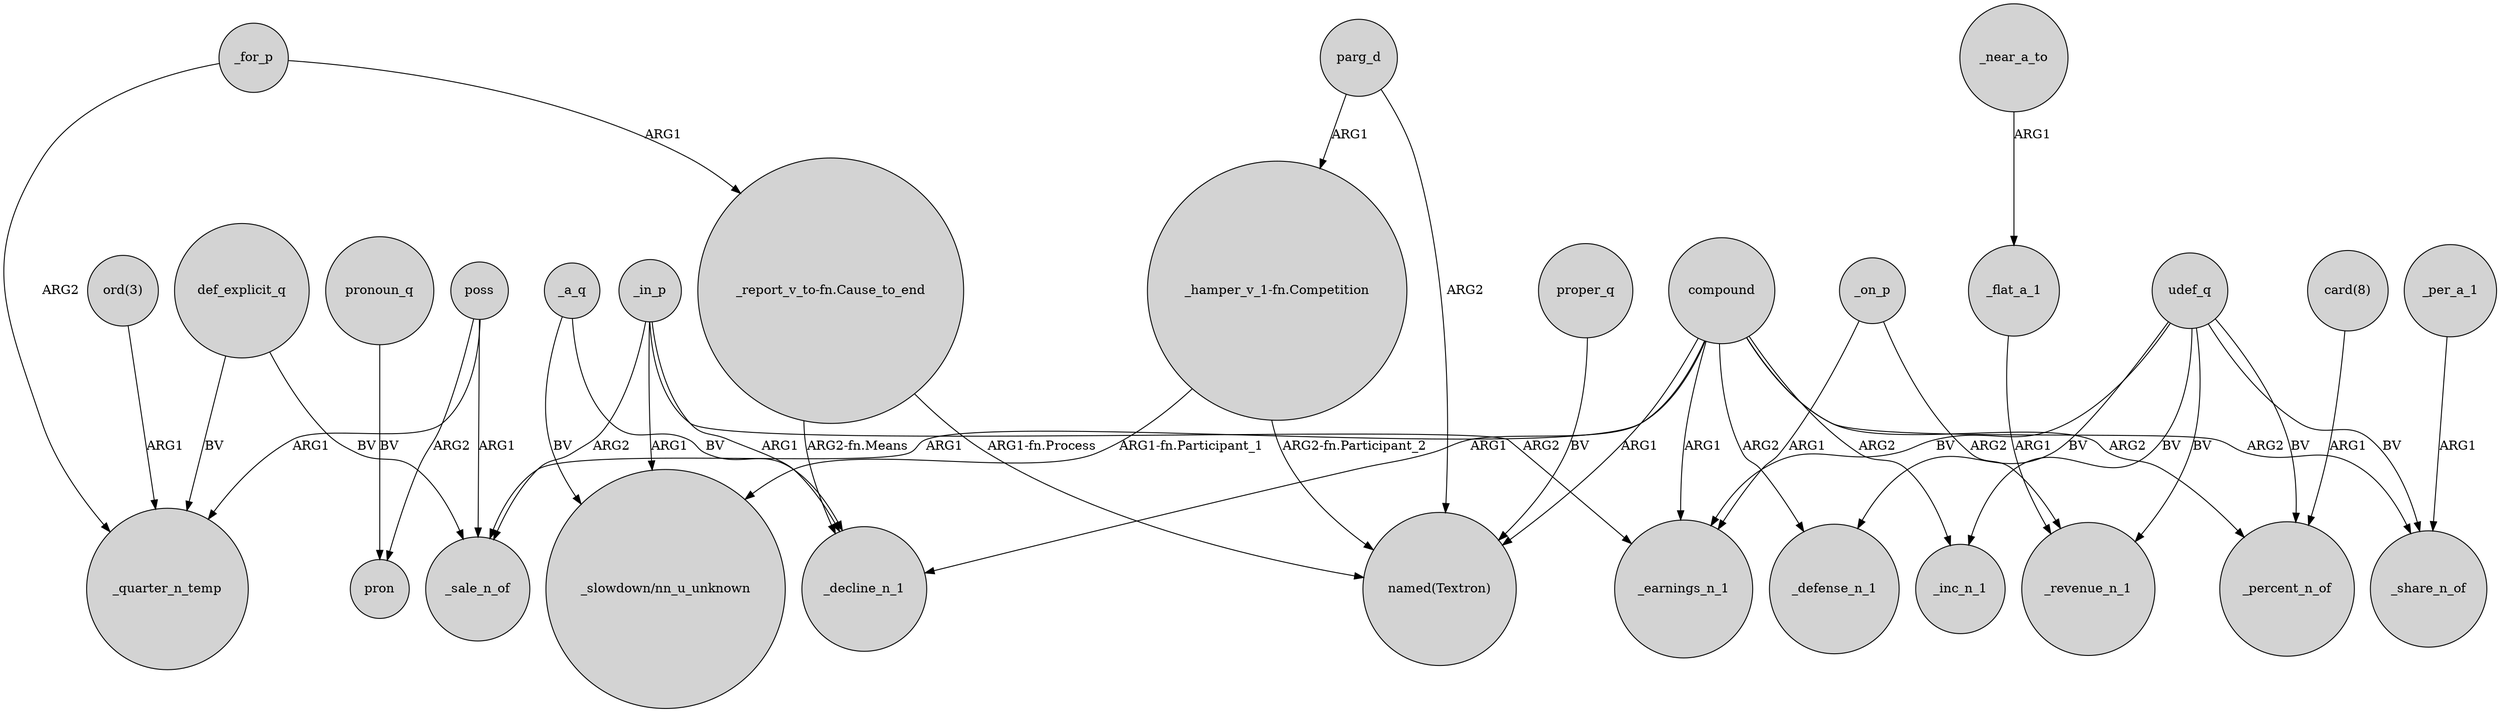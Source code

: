 digraph {
	node [shape=circle style=filled]
	"ord(3)" -> _quarter_n_temp [label=ARG1]
	"_hamper_v_1-fn.Competition" -> "named(Textron)" [label="ARG2-fn.Participant_2"]
	_in_p -> "_slowdown/nn_u_unknown" [label=ARG1]
	_in_p -> _sale_n_of [label=ARG2]
	"_hamper_v_1-fn.Competition" -> "_slowdown/nn_u_unknown" [label="ARG1-fn.Participant_1"]
	_on_p -> _earnings_n_1 [label=ARG1]
	_on_p -> _revenue_n_1 [label=ARG2]
	udef_q -> _defense_n_1 [label=BV]
	"card(8)" -> _percent_n_of [label=ARG1]
	_a_q -> _decline_n_1 [label=BV]
	_in_p -> _decline_n_1 [label=ARG1]
	"_report_v_to-fn.Cause_to_end" -> _decline_n_1 [label="ARG2-fn.Means"]
	udef_q -> _revenue_n_1 [label=BV]
	compound -> _decline_n_1 [label=ARG1]
	_in_p -> _earnings_n_1 [label=ARG2]
	pronoun_q -> pron [label=BV]
	_near_a_to -> _flat_a_1 [label=ARG1]
	def_explicit_q -> _sale_n_of [label=BV]
	udef_q -> _inc_n_1 [label=BV]
	poss -> pron [label=ARG2]
	compound -> _inc_n_1 [label=ARG2]
	_for_p -> _quarter_n_temp [label=ARG2]
	proper_q -> "named(Textron)" [label=BV]
	udef_q -> _earnings_n_1 [label=BV]
	parg_d -> "named(Textron)" [label=ARG2]
	udef_q -> _percent_n_of [label=BV]
	udef_q -> _share_n_of [label=BV]
	compound -> _percent_n_of [label=ARG2]
	def_explicit_q -> _quarter_n_temp [label=BV]
	_flat_a_1 -> _revenue_n_1 [label=ARG1]
	"_report_v_to-fn.Cause_to_end" -> "named(Textron)" [label="ARG1-fn.Process"]
	parg_d -> "_hamper_v_1-fn.Competition" [label=ARG1]
	compound -> _share_n_of [label=ARG2]
	poss -> _quarter_n_temp [label=ARG1]
	compound -> _defense_n_1 [label=ARG2]
	compound -> _earnings_n_1 [label=ARG1]
	compound -> "named(Textron)" [label=ARG1]
	_per_a_1 -> _share_n_of [label=ARG1]
	_a_q -> "_slowdown/nn_u_unknown" [label=BV]
	_for_p -> "_report_v_to-fn.Cause_to_end" [label=ARG1]
	poss -> _sale_n_of [label=ARG1]
	compound -> _sale_n_of [label=ARG1]
}
